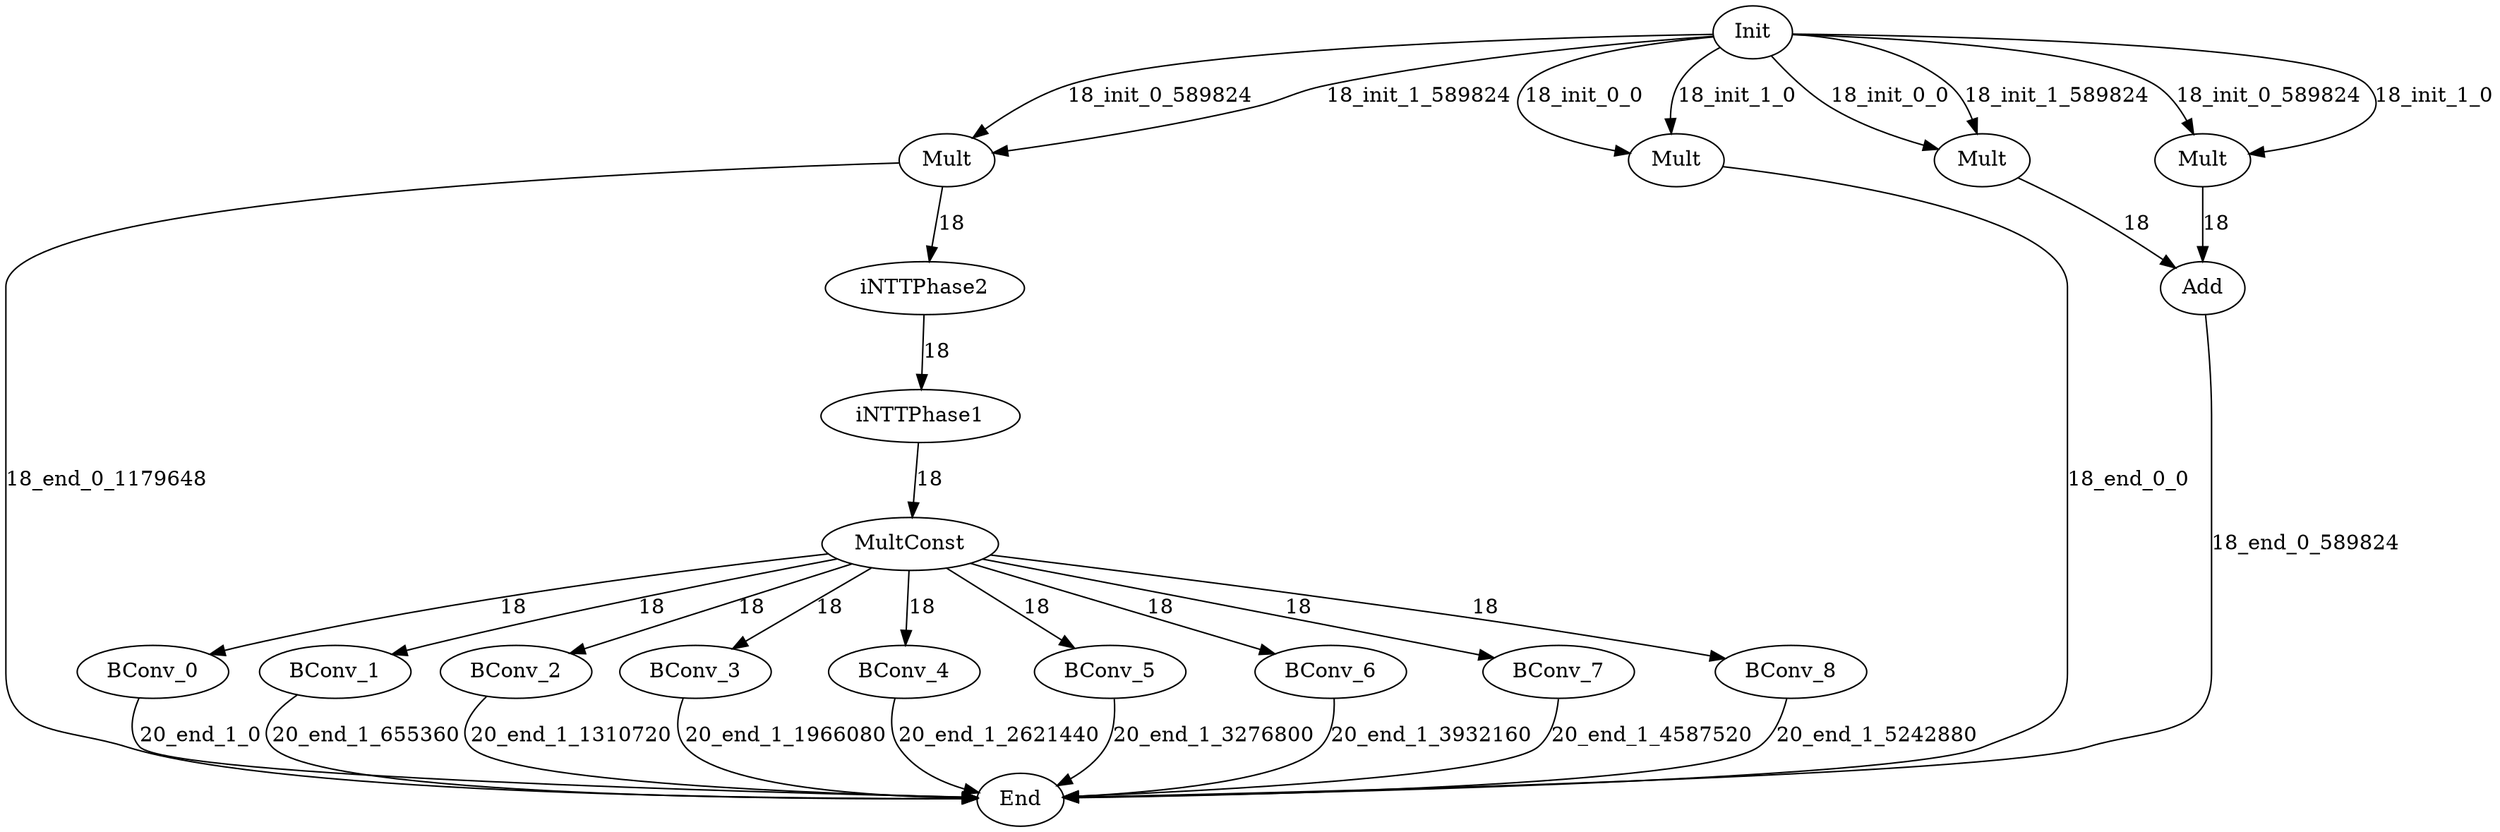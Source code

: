digraph {
	graph [bb="0,0,1692,558"];
	node [label="\N"];
	init	[height=0.5,
		label=Init,
		pos="1188,540",
		width=0.75];
	MultBxBx	[height=0.5,
		label=Mult,
		pos="650,453",
		width=0.9027];
	init -> MultBxBx	[label="18_init_0_589824",
		lp="771,496.5",
		pos="e,662.99,469.65 1160.8,539.24 1071.8,539.68 790.81,538.25 708,504 693.71,498.09 680.43,487.22 670.19,477.13"];
	init -> MultBxBx	[label="18_init_1_589824",
		lp="961,496.5",
		pos="e,680.68,459.43 1161.1,536.75 1109.7,532.23 994.13,521.01 898,504 869.23,498.91 862.58,495.06 834,489 784.86,478.57 728.03,467.99 \
690.68,461.23"];
	MultAxAx	[height=0.5,
		label=Mult,
		pos="1136,453",
		width=0.9027];
	init -> MultAxAx	[label="18_init_0_0",
		lp="1073.5,496.5",
		pos="e,1104.4,457.79 1161.2,536.89 1121.2,533.13 1048.8,523.72 1033,504 1013.3,479.31 1057.8,466 1094.4,459.46"];
	init -> MultAxAx	[label="18_init_1_0",
		lp="1177.5,496.5",
		pos="e,1132.6,471.19 1165.6,529.61 1154.9,523.88 1143.2,515.44 1137,504 1133.3,497.17 1132.1,489.02 1132,481.29"];
	MultAxBx	[height=0.5,
		label=Mult,
		pos="1344,453",
		width=0.9027];
	init -> MultAxBx	[label="18_init_0_0",
		lp="1281.5,496.5",
		pos="e,1314.1,460.53 1200.6,524.06 1210.6,513.04 1225.4,498.4 1241,489 1260.5,477.25 1284.5,468.8 1304.4,463.15"];
	init -> MultAxBx	[label="18_init_1_589824",
		lp="1395,496.5",
		pos="e,1340.5,471.14 1215,538.65 1244.6,536.88 1291.7,529.81 1322,504 1329.1,497.99 1333.9,489.28 1337.3,480.8"];
	MultBxAx	[height=0.5,
		label=Mult,
		pos="1494,453",
		width=0.9027];
	init -> MultBxAx	[label="18_init_0_589824",
		lp="1539,496.5",
		pos="e,1487.8,470.74 1215.3,538.4 1276.3,536.62 1421.4,529.71 1462,504 1471,498.27 1478,488.96 1483.1,479.91"];
	init -> MultBxAx	[label="18_init_1_0",
		lp="1651.5,496.5",
		pos="e,1525.7,457.28 1215,538.81 1303.3,537.9 1579.5,532.78 1606,504 1629.7,478.21 1576.7,464.92 1535.7,458.71"];
	end	[height=0.5,
		label=End,
		pos="690,18",
		width=0.81243];
	BConv0	[height=0.5,
		label=BConv_0,
		pos="99,105",
		width=1.4263];
	BConv0 -> end	[label="20_end_1_0",
		lp="132.5,61.5",
		pos="e,660.58,19.61 89.967,87.074 85.567,76.265 82.796,62.697 91,54 110.21,33.639 519.49,22.794 650.23,19.84"];
	ScaleForBConv	[height=0.5,
		label=MultConst,
		pos="612,192",
		width=1.661];
	ScaleForBConv -> BConv0	[label=18,
		lp="345.5,148.5",
		pos="e,138.07,116.72 556.73,185.06 471.7,175.38 303.96,154.09 164,123 158.73,121.83 153.25,120.53 147.8,119.18"];
	BConv1	[height=0.5,
		label=BConv_1,
		pos="224,105",
		width=1.4263];
	ScaleForBConv -> BConv1	[label=18,
		lp="439.5,148.5",
		pos="e,262.9,116.84 562.78,181.69 498.94,169.39 384.21,146.51 287,123 282.36,121.88 277.54,120.66 272.72,119.42"];
	BConv2	[height=0.5,
		label=BConv_2,
		pos="347,105",
		width=1.4263];
	ScaleForBConv -> BConv2	[label=18,
		lp="505.5,148.5",
		pos="e,383.61,117.74 572.61,178.37 524.76,163.02 444.15,137.16 393.36,120.87"];
	BConv3	[height=0.5,
		label=BConv_3,
		pos="469,105",
		width=1.4263];
	ScaleForBConv -> BConv3	[label=18,
		lp="559.5,148.5",
		pos="e,494.22,120.99 586.1,175.61 562.78,161.74 528.33,141.27 502.84,126.11"];
	BConv4	[height=0.5,
		label=BConv_4,
		pos="610,105",
		width=1.4263];
	ScaleForBConv -> BConv4	[label=18,
		lp="621.5,148.5",
		pos="e,610.4,123.18 611.6,173.8 611.32,162.16 610.95,146.55 610.64,133.24"];
	BConv5	[height=0.5,
		label=BConv_5,
		pos="751,105",
		width=1.4263];
	ScaleForBConv -> BConv5	[label=18,
		lp="699.5,148.5",
		pos="e,726.48,120.99 637.17,175.61 659.75,161.8 693.03,141.45 717.78,126.31"];
	BConv6	[height=0.5,
		label=BConv_6,
		pos="901,105",
		width=1.4263];
	ScaleForBConv -> BConv6	[label=18,
		lp="783.5,148.5",
		pos="e,862.81,117.23 653.1,178.91 705.88,163.39 797.3,136.5 853.15,120.07"];
	BConv7	[height=0.5,
		label=BConv_7,
		pos="1056,105",
		width=1.4263];
	ScaleForBConv -> BConv7	[label=18,
		lp="878.5,148.5",
		pos="e,1012,114.54 661.48,181.69 698.74,174.67 751.09,164.77 797,156 867.85,142.46 949.55,126.65 1001.9,116.5"];
	BConv8	[height=0.5,
		label=BConv_8,
		pos="1231,105",
		width=1.4263];
	ScaleForBConv -> BConv8	[label=18,
		lp="1005.5,148.5",
		pos="e,1184.6,112.87 666.51,184.54 722.97,177.77 813.73,166.66 892,156 991.71,142.43 1016.4,137.69 1116,123 1135,120.19 1155.8,117.12 \
1174.5,114.36"];
	iNTT1	[height=0.5,
		label=iNTTPhase1,
		pos="625,279",
		width=1.8776];
	iNTT1 -> ScaleForBConv	[label=18,
		lp="629.5,235.5",
		pos="e,614.63,210.18 622.37,260.8 620.59,249.16 618.2,233.55 616.17,220.24"];
	iNTTP2	[height=0.5,
		label=iNTTPhase2,
		pos="632,366",
		width=1.8776];
	iNTTP2 -> iNTT1	[label=18,
		lp="638.5,322.5",
		pos="e,626.41,297.18 630.58,347.8 629.63,336.16 628.34,320.55 627.24,307.24"];
	MultBxBx -> end	[label="18_end_0_1179648",
		lp="68.5,235.5",
		pos="e,660.7,18.814 617.32,451.21 485.51,447.58 0,429.95 0,367 0,367 0,367 0,104 0,61.315 41.253,66.718 82,54 188.56,20.741 532.99,18.536 \
650.38,18.784"];
	MultBxBx -> iNTTP2	[label=18,
		lp="652.5,409.5",
		pos="e,635.64,384.18 646.36,434.8 643.89,423.16 640.59,407.55 637.77,394.24"];
	BConv1 -> end	[label="20_end_1_655360",
		lp="245,61.5",
		pos="e,660.44,18.744 198.14,89.285 183.56,79.176 170.22,65.549 181,54 212.8,19.939 536.24,18.225 650.38,18.694"];
	BConv2 -> end	[label="20_end_1_1310720",
		lp="384.5,61.5",
		pos="e,660.65,19.526 326.79,88.11 315.98,77.739 306.65,64.269 316,54 338.2,29.623 558.74,21.918 650.39,19.757"];
	BConv3 -> end	[label="20_end_1_1966080",
		lp="530.5,61.5",
		pos="e,660.38,18.982 460.53,86.829 456.63,76.195 454.35,62.913 462,54 485.8,26.263 591.58,20.286 650.33,19.14"];
	BConv4 -> end	[label="20_end_1_2621440",
		lp="675.5,61.5",
		pos="e,661.78,22.809 604.1,86.904 601.65,76.559 600.65,63.565 607,54 617.02,38.893 634.99,30.291 651.65,25.4"];
	BConv5 -> end	[label="20_end_1_3276800",
		lp="821.5,61.5",
		pos="e,714.93,27.638 753.79,86.616 754.53,76.416 753.85,63.674 748,54 742.37,44.696 733.25,37.547 723.88,32.21"];
	BConv6 -> end	[label="20_end_1_3932160",
		lp="969.5,61.5",
		pos="e,719.35,19.91 903.3,86.982 903.76,76.135 902.3,62.558 894,54 871.78,31.084 782.15,23.118 729.38,20.389"];
	BConv7 -> end	[label="20_end_1_4587520",
		lp="1119.5,61.5",
		pos="e,719.33,20.042 1055.8,86.537 1054.8,75.502 1051.4,61.883 1042,54 1018.4,34.22 816.15,23.963 729.32,20.438"];
	BConv8 -> end	[label="20_end_1_5242880",
		lp="1277.5,61.5",
		pos="e,719.18,19.656 1222.6,86.965 1216,75.515 1205.6,61.24 1192,54 1151.6,32.482 840.43,22.73 729.3,19.908"];
	MultAxAx -> end	[label="18_end_0_0",
		lp="1443.5,235.5",
		pos="e,719.55,19.358 1167.6,448.66 1238,440.34 1402,415.72 1402,367 1402,367 1402,367 1402,104 1402,71.938 1379.4,66.762 1350,54 1293.2,\
29.375 863.73,21.401 729.77,19.499"];
	AddAxBx	[height=0.5,
		label=Add,
		pos="1494,366",
		width=0.79437];
	AddAxBx -> end	[label="18_end_0_589824",
		lp="1564,192",
		pos="e,719.29,19.575 1495.9,347.77 1497.7,330.61 1500,303.52 1500,280 1500,280 1500,280 1500,104 1500,60.553 1457.6,66.529 1416,54 1350.3,\
34.205 871.83,22.775 729.7,19.791"];
	MultAxBx -> AddAxBx	[label=18,
		lp="1449.5,409.5",
		pos="e,1475.5,379.76 1368.4,441.03 1382.5,434.45 1400.5,425.7 1416,417 1433.3,407.29 1452.1,395.32 1466.8,385.53"];
	MultBxAx -> AddAxBx	[label=18,
		lp="1503.5,409.5",
		pos="e,1494,384.18 1494,434.8 1494,423.16 1494,407.55 1494,394.24"];
}
